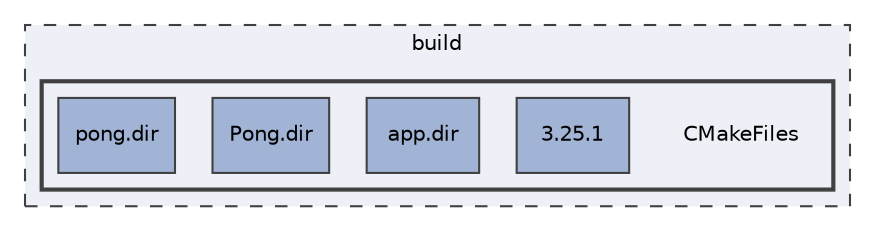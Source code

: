 digraph "/home/francisco/Projects/gameEngines/Pong/build/CMakeFiles"
{
 // LATEX_PDF_SIZE
  edge [fontname="Helvetica",fontsize="10",labelfontname="Helvetica",labelfontsize="10"];
  node [fontname="Helvetica",fontsize="10",shape=record];
  compound=true
  subgraph clusterdir_4fef79e7177ba769987a8da36c892c5f {
    graph [ bgcolor="#edf0f7", pencolor="grey25", style="filled,dashed,", label="build", fontname="Helvetica", fontsize="10", URL="dir_4fef79e7177ba769987a8da36c892c5f.html"]
  subgraph clusterdir_63772b626f2709090f0bdca0f40827b4 {
    graph [ bgcolor="#edf0f7", pencolor="grey25", style="filled,bold,", label="", fontname="Helvetica", fontsize="10", URL="dir_63772b626f2709090f0bdca0f40827b4.html"]
    dir_63772b626f2709090f0bdca0f40827b4 [shape=plaintext, label="CMakeFiles"];
  dir_2ca85aa3edcb5344e274ce267704e268 [shape=box, label="3.25.1", style="filled,", fillcolor="#a2b4d6", color="grey25", URL="dir_2ca85aa3edcb5344e274ce267704e268.html"];
  dir_b02ae3321e25fea60290a6c4bb44713a [shape=box, label="app.dir", style="filled,", fillcolor="#a2b4d6", color="grey25", URL="dir_b02ae3321e25fea60290a6c4bb44713a.html"];
  dir_e8c0bf364a2490a042f7b5b4375574a3 [shape=box, label="Pong.dir", style="filled,", fillcolor="#a2b4d6", color="grey25", URL="dir_e8c0bf364a2490a042f7b5b4375574a3.html"];
  dir_86c1ab6f1a1a7f7c853d98b2fb479921 [shape=box, label="pong.dir", style="filled,", fillcolor="#a2b4d6", color="grey25", URL="dir_86c1ab6f1a1a7f7c853d98b2fb479921.html"];
  }
  }
}
